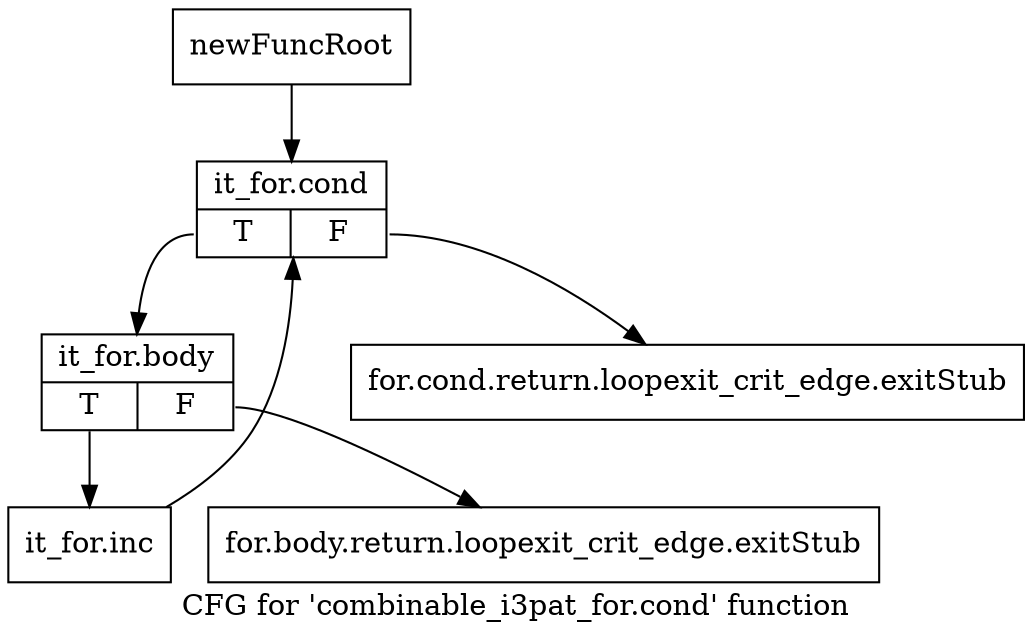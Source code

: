 digraph "CFG for 'combinable_i3pat_for.cond' function" {
	label="CFG for 'combinable_i3pat_for.cond' function";

	Node0xa5c5240 [shape=record,label="{newFuncRoot}"];
	Node0xa5c5240 -> Node0xa61dc70;
	Node0xa61dbd0 [shape=record,label="{for.cond.return.loopexit_crit_edge.exitStub}"];
	Node0xa61dc20 [shape=record,label="{for.body.return.loopexit_crit_edge.exitStub}"];
	Node0xa61dc70 [shape=record,label="{it_for.cond|{<s0>T|<s1>F}}"];
	Node0xa61dc70:s0 -> Node0xa61dcc0;
	Node0xa61dc70:s1 -> Node0xa61dbd0;
	Node0xa61dcc0 [shape=record,label="{it_for.body|{<s0>T|<s1>F}}"];
	Node0xa61dcc0:s0 -> Node0xa61dd10;
	Node0xa61dcc0:s1 -> Node0xa61dc20;
	Node0xa61dd10 [shape=record,label="{it_for.inc}"];
	Node0xa61dd10 -> Node0xa61dc70;
}
